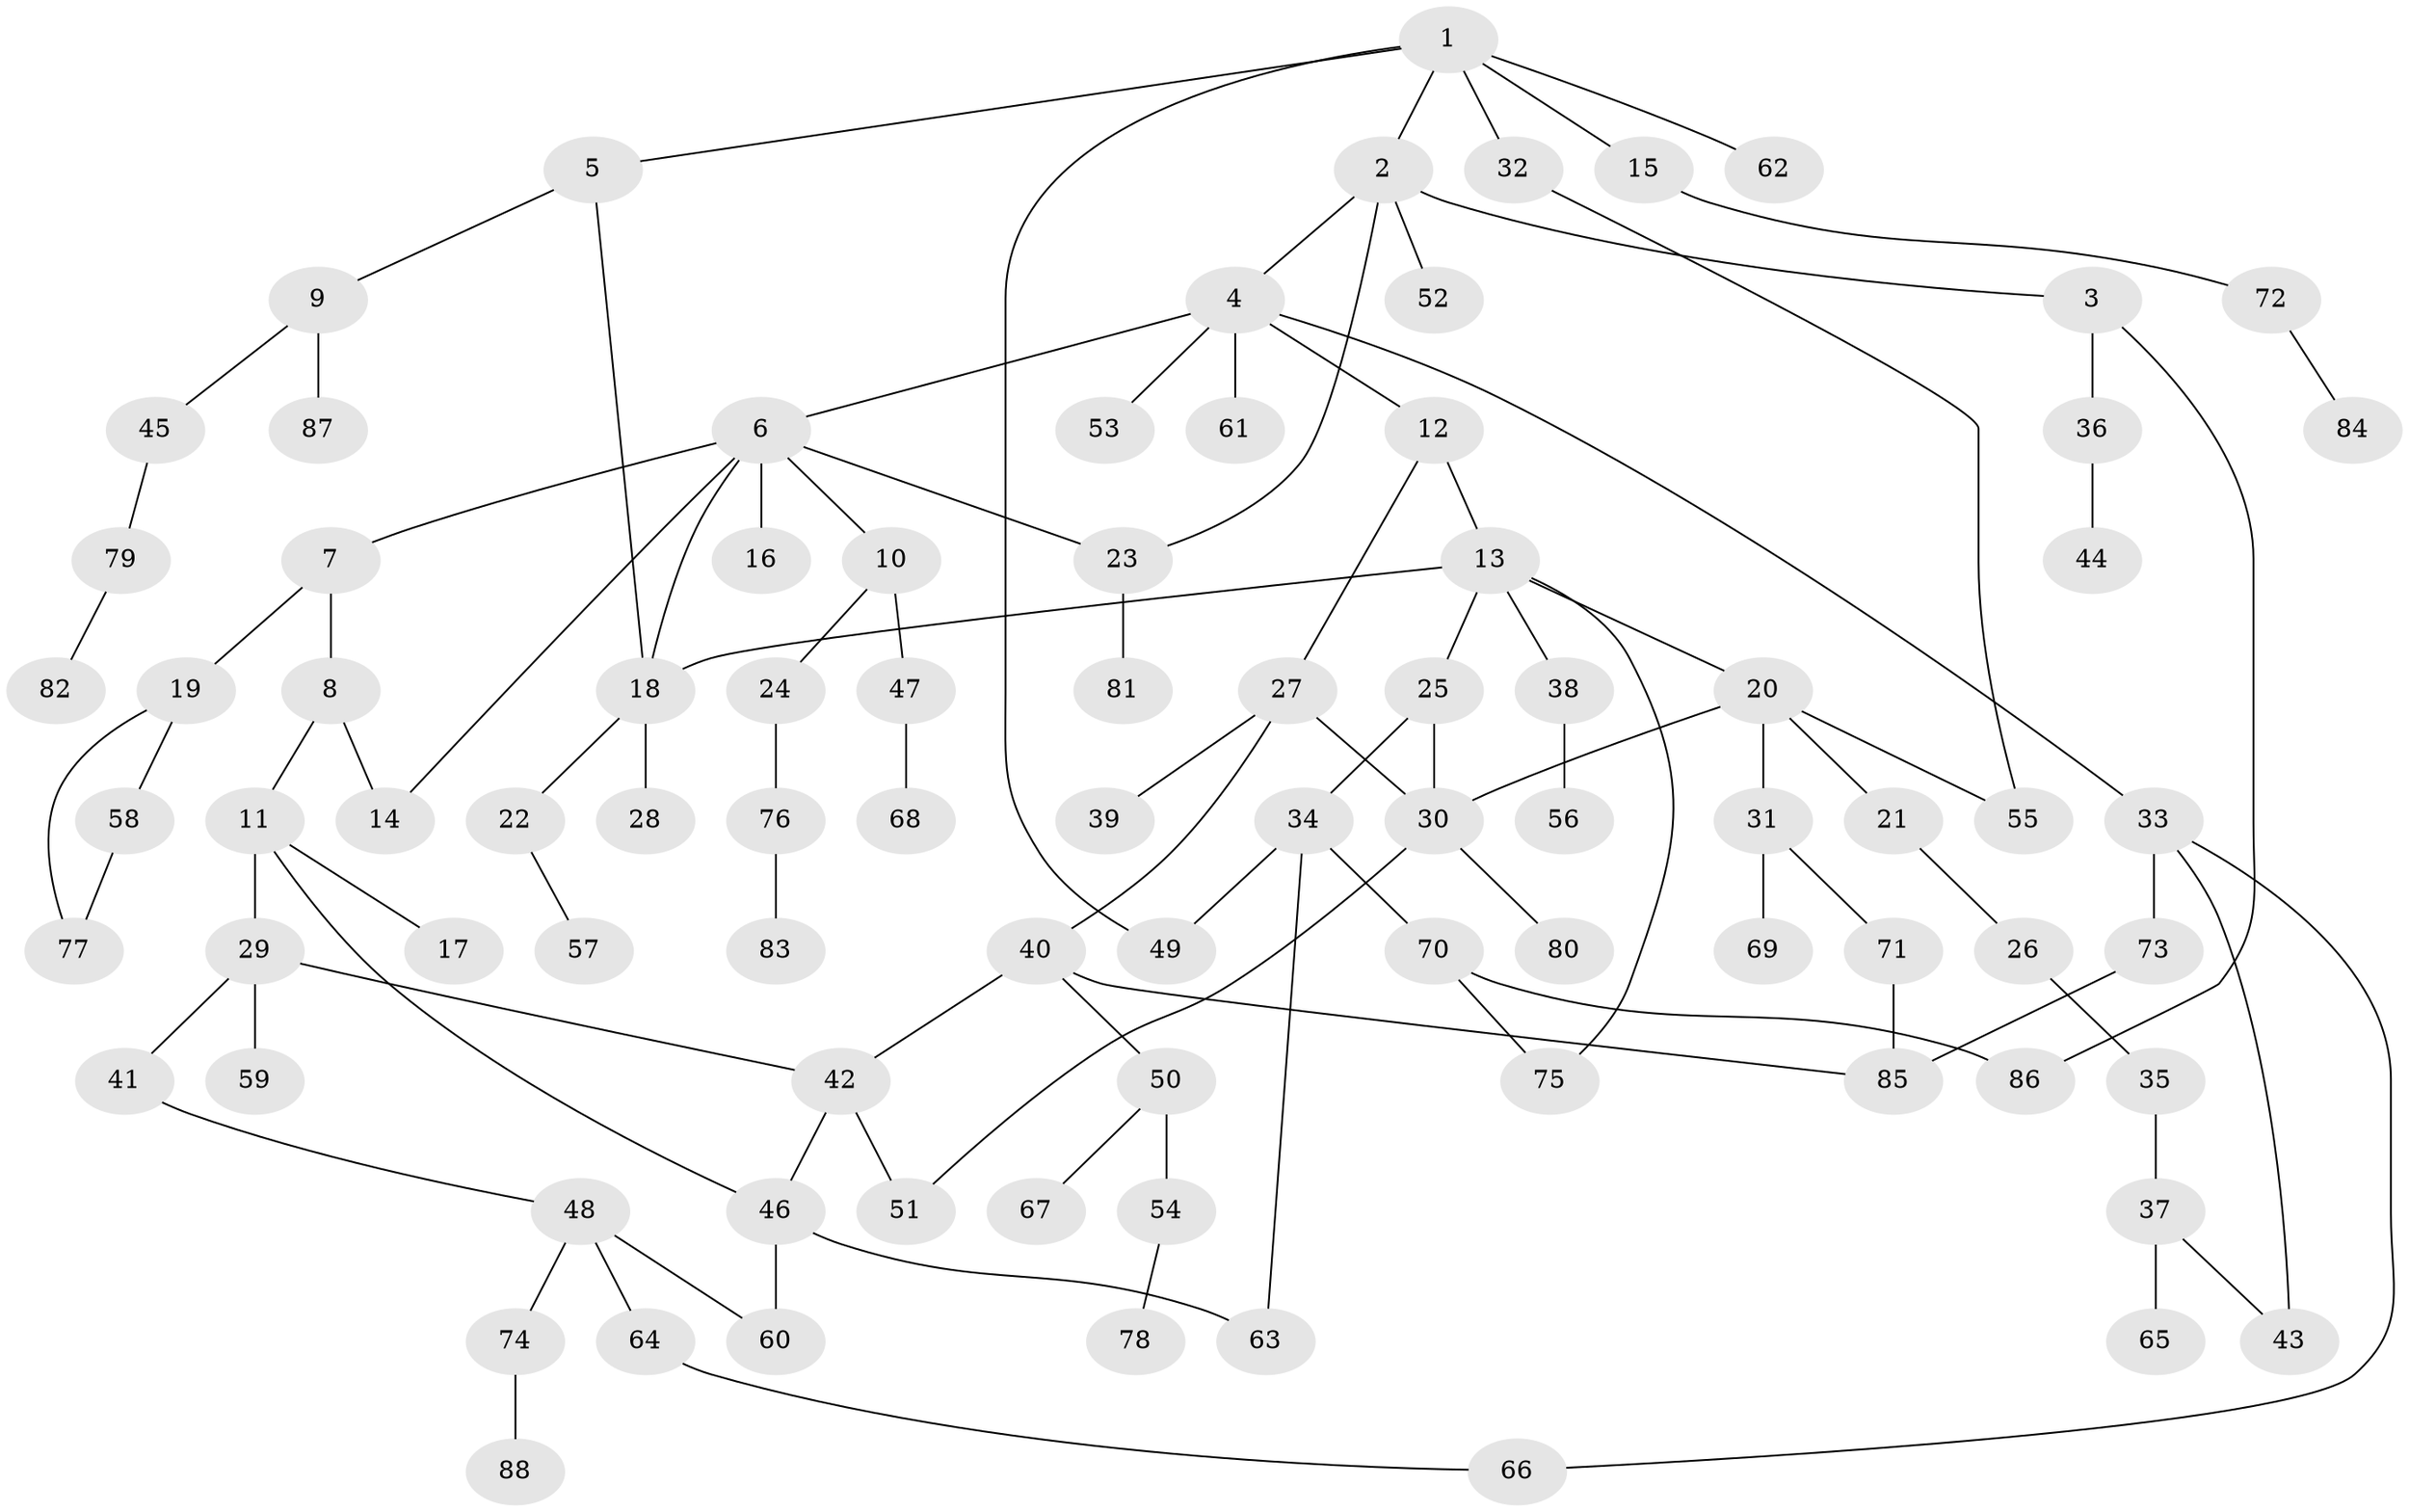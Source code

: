 // coarse degree distribution, {6: 0.10344827586206896, 5: 0.034482758620689655, 3: 0.13793103448275862, 7: 0.017241379310344827, 2: 0.2413793103448276, 1: 0.3620689655172414, 4: 0.10344827586206896}
// Generated by graph-tools (version 1.1) at 2025/23/03/03/25 07:23:34]
// undirected, 88 vertices, 107 edges
graph export_dot {
graph [start="1"]
  node [color=gray90,style=filled];
  1;
  2;
  3;
  4;
  5;
  6;
  7;
  8;
  9;
  10;
  11;
  12;
  13;
  14;
  15;
  16;
  17;
  18;
  19;
  20;
  21;
  22;
  23;
  24;
  25;
  26;
  27;
  28;
  29;
  30;
  31;
  32;
  33;
  34;
  35;
  36;
  37;
  38;
  39;
  40;
  41;
  42;
  43;
  44;
  45;
  46;
  47;
  48;
  49;
  50;
  51;
  52;
  53;
  54;
  55;
  56;
  57;
  58;
  59;
  60;
  61;
  62;
  63;
  64;
  65;
  66;
  67;
  68;
  69;
  70;
  71;
  72;
  73;
  74;
  75;
  76;
  77;
  78;
  79;
  80;
  81;
  82;
  83;
  84;
  85;
  86;
  87;
  88;
  1 -- 2;
  1 -- 5;
  1 -- 15;
  1 -- 32;
  1 -- 49;
  1 -- 62;
  2 -- 3;
  2 -- 4;
  2 -- 23;
  2 -- 52;
  3 -- 36;
  3 -- 86;
  4 -- 6;
  4 -- 12;
  4 -- 33;
  4 -- 53;
  4 -- 61;
  5 -- 9;
  5 -- 18;
  6 -- 7;
  6 -- 10;
  6 -- 16;
  6 -- 14;
  6 -- 23;
  6 -- 18;
  7 -- 8;
  7 -- 19;
  8 -- 11;
  8 -- 14;
  9 -- 45;
  9 -- 87;
  10 -- 24;
  10 -- 47;
  11 -- 17;
  11 -- 29;
  11 -- 46;
  12 -- 13;
  12 -- 27;
  13 -- 20;
  13 -- 25;
  13 -- 38;
  13 -- 75;
  13 -- 18;
  15 -- 72;
  18 -- 22;
  18 -- 28;
  19 -- 58;
  19 -- 77;
  20 -- 21;
  20 -- 31;
  20 -- 55;
  20 -- 30;
  21 -- 26;
  22 -- 57;
  23 -- 81;
  24 -- 76;
  25 -- 30;
  25 -- 34;
  26 -- 35;
  27 -- 39;
  27 -- 40;
  27 -- 30;
  29 -- 41;
  29 -- 59;
  29 -- 42;
  30 -- 80;
  30 -- 51;
  31 -- 69;
  31 -- 71;
  32 -- 55;
  33 -- 43;
  33 -- 73;
  33 -- 66;
  34 -- 70;
  34 -- 63;
  34 -- 49;
  35 -- 37;
  36 -- 44;
  37 -- 65;
  37 -- 43;
  38 -- 56;
  40 -- 42;
  40 -- 50;
  40 -- 85;
  41 -- 48;
  42 -- 51;
  42 -- 46;
  45 -- 79;
  46 -- 63;
  46 -- 60;
  47 -- 68;
  48 -- 60;
  48 -- 64;
  48 -- 74;
  50 -- 54;
  50 -- 67;
  54 -- 78;
  58 -- 77;
  64 -- 66;
  70 -- 86;
  70 -- 75;
  71 -- 85;
  72 -- 84;
  73 -- 85;
  74 -- 88;
  76 -- 83;
  79 -- 82;
}
